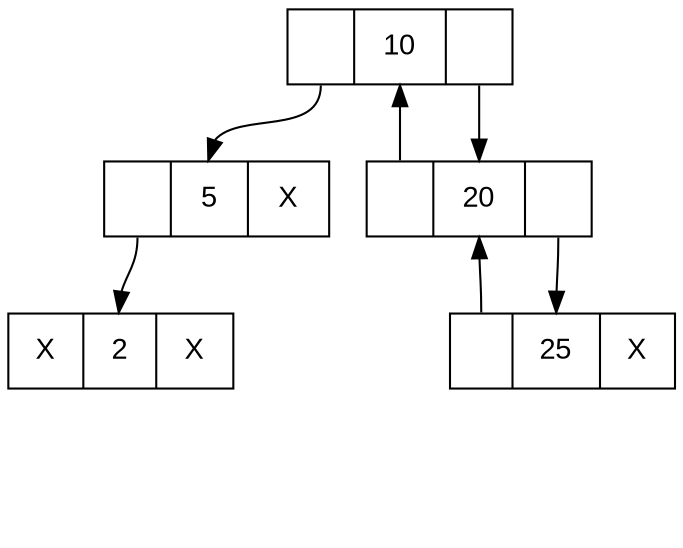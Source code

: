 digraph LTBT{
	node [fontname="Arial", shape=record, height=0.5, width=1.5];
	10 [label="<left> |<data> 10 |<right> "];
	5 [label="<left> |<data> 5 |<right> X"];
	20 [label="<left> |<data> 20 |<right> "];
	2 [label="<left> X|<data> 2 |<right> X"];
	10 [label="<left> |<data> 10 |<right> "];
	25 [label="<left> |<data> 25 |<right> X"];
	10:left -> 5:data;
	10:right -> 20:data;
	5:left -> 2:data;
	NULL1 [shape=point style=invis];
	5:right -> NULL1 [style=invis];
	NULL2 [shape=point style=invis];
	2:left -> NULL2 [style=invis];
	NULL3 [shape=point style=invis];
	2:right -> NULL3 [style=invis];
	20:left -> 10:data;
	20:right -> 25:data;
	25:left -> 20:data;
	NULL4 [shape=point style=invis];
	25:right -> NULL4 [style=invis];
}
